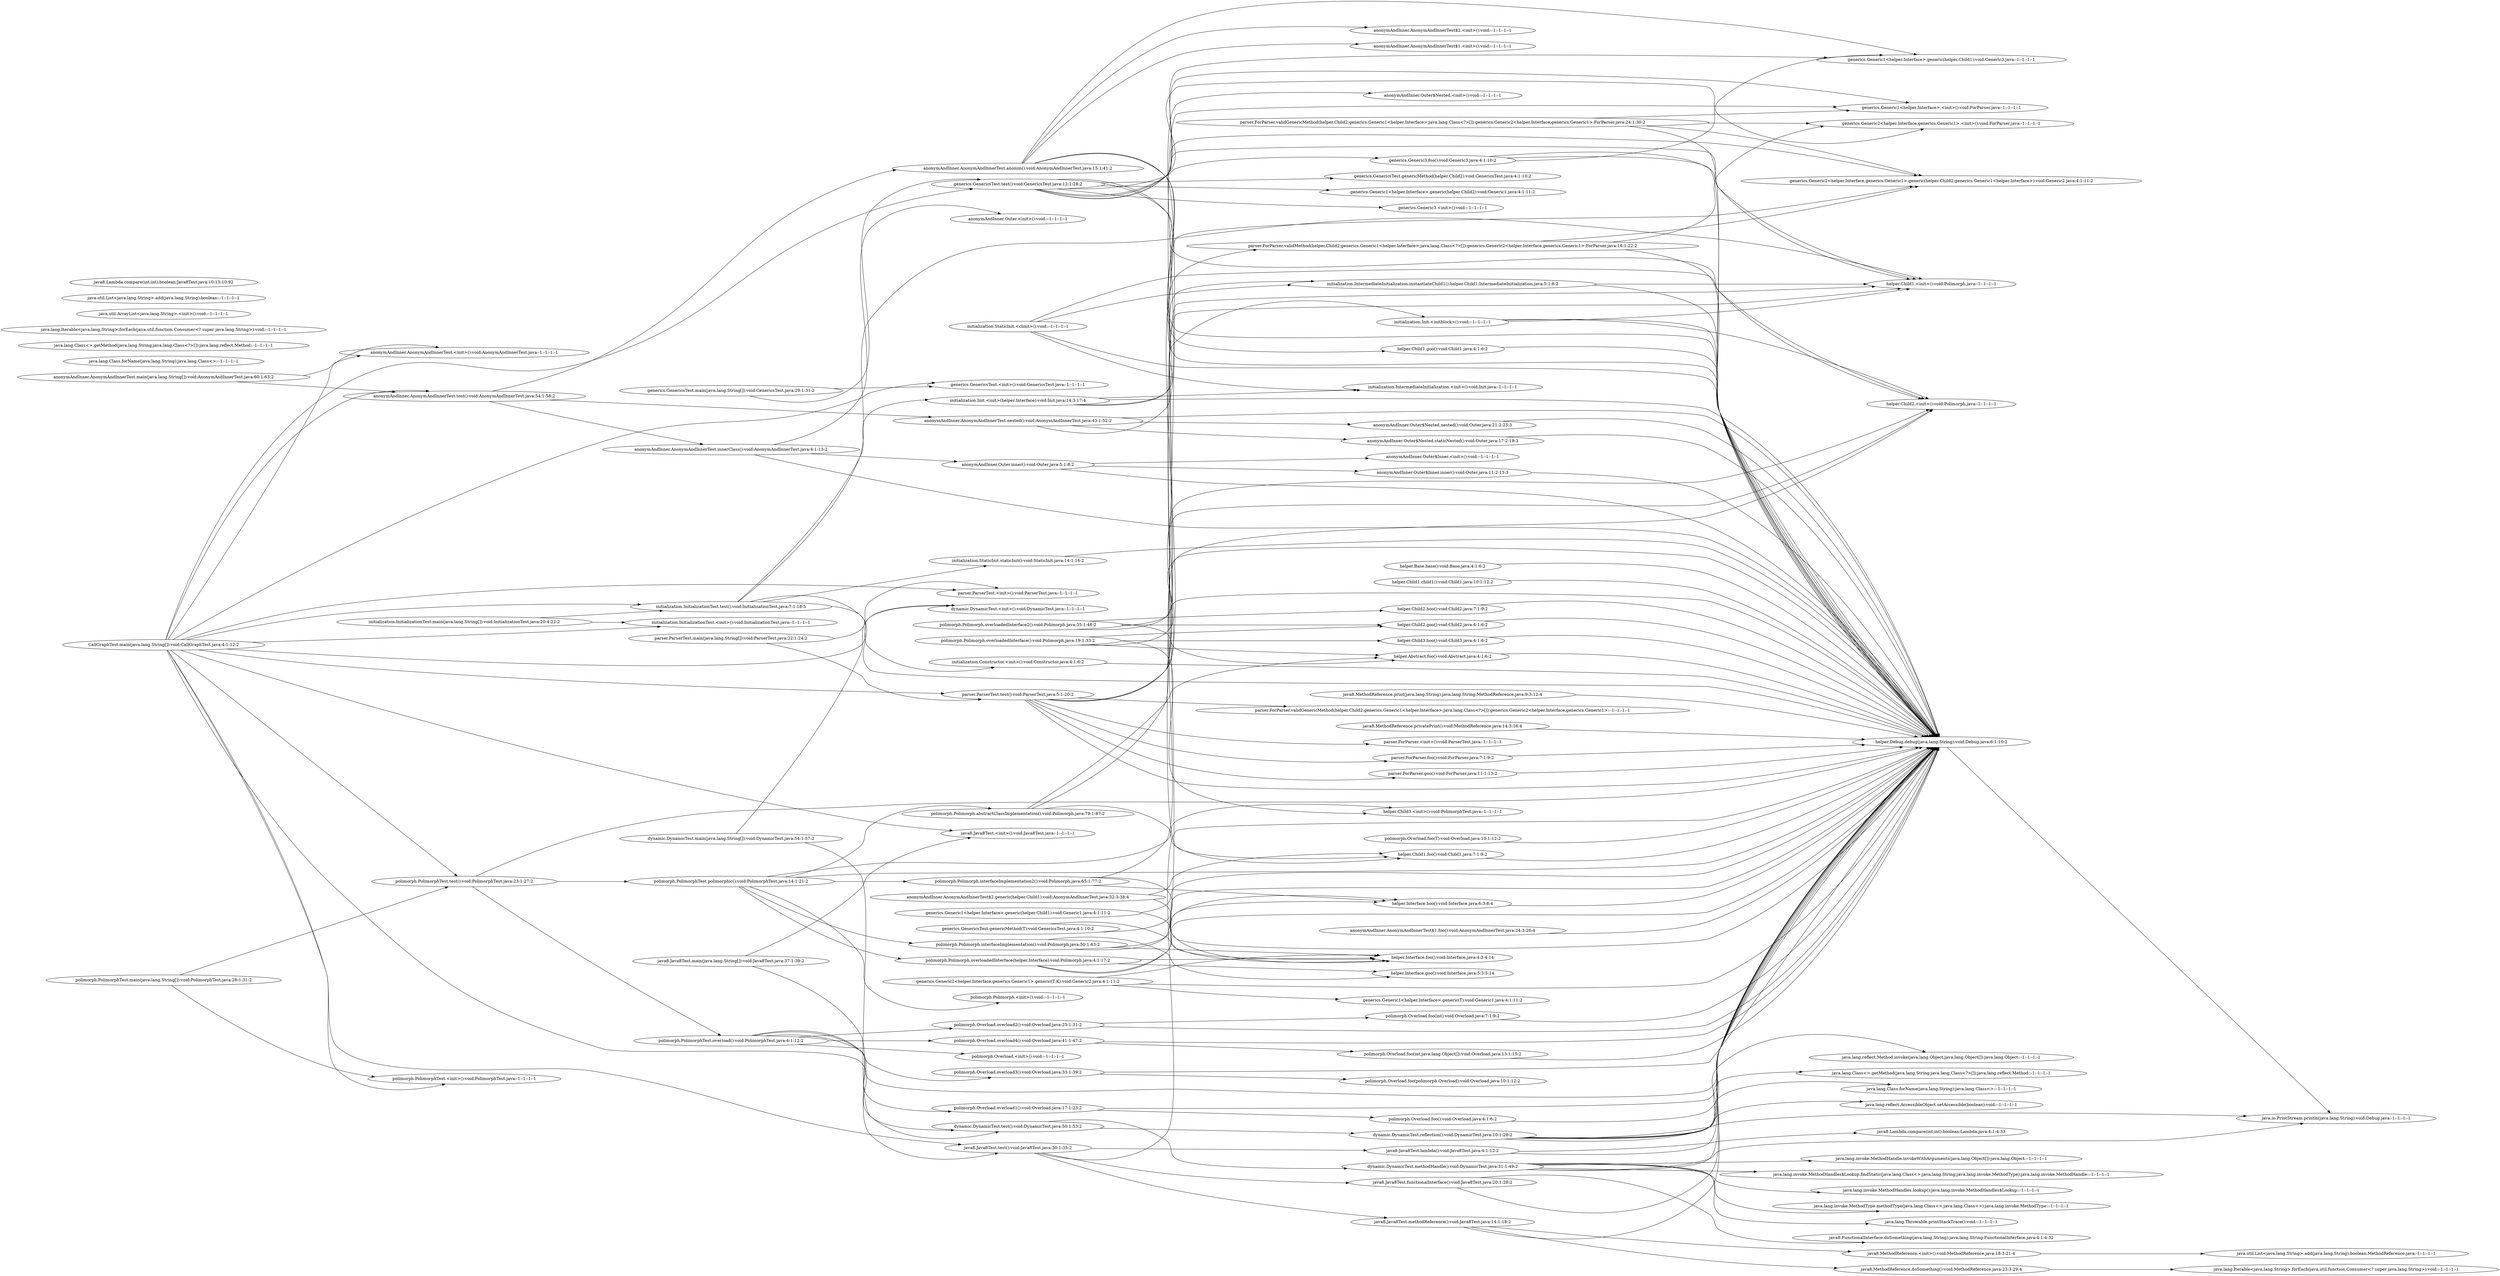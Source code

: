 digraph graphname {
rankdir="LR";
0 [label="CallGraphTest.main(java.lang.String[]):void:CallGraphTest.java:4:1:12:2"]
28 [label="anonymAndInner.AnonymAndInnerTest$2.<init>():void::-1:-1:-1:-1"]
29 [label="anonymAndInner.AnonymAndInnerTest$2.generic(helper.Child1):void:AnonymAndInnerTest.java:32:3:38:4"]
24 [label="anonymAndInner.AnonymAndInnerTest$1.<init>():void::-1:-1:-1:-1"]
25 [label="anonymAndInner.AnonymAndInnerTest$1.foo():void:AnonymAndInnerTest.java:24:3:26:4"]
4 [label="anonymAndInner.AnonymAndInnerTest.<init>():void:AnonymAndInnerTest.java:-1:-1:-1:-1"]
23 [label="anonymAndInner.AnonymAndInnerTest.anonim():void:AnonymAndInnerTest.java:15:1:41:2"]
21 [label="anonymAndInner.AnonymAndInnerTest.innerClass():void:AnonymAndInnerTest.java:4:1:13:2"]
34 [label="anonymAndInner.AnonymAndInnerTest.main(java.lang.String[]):void:AnonymAndInnerTest.java:60:1:63:2"]
32 [label="anonymAndInner.AnonymAndInnerTest.nested():void:AnonymAndInnerTest.java:43:1:52:2"]
3 [label="anonymAndInner.AnonymAndInnerTest.test():void:AnonymAndInnerTest.java:54:1:58:2"]
18 [label="anonymAndInner.Outer$Inner.<init>():void::-1:-1:-1:-1"]
17 [label="anonymAndInner.Outer$Inner.inner():void:Outer.java:11:2:13:3"]
33 [label="anonymAndInner.Outer$Nested.<init>():void::-1:-1:-1:-1"]
20 [label="anonymAndInner.Outer$Nested.nested():void:Outer.java:21:2:23:3"]
19 [label="anonymAndInner.Outer$Nested.staticNested():void:Outer.java:17:2:19:3"]
22 [label="anonymAndInner.Outer.<init>():void::-1:-1:-1:-1"]
15 [label="anonymAndInner.Outer.inner():void:Outer.java:5:1:8:2"]
37 [label="java.lang.Class<>.getMethod(java.lang.String;java.lang.Class<?>[]):java.lang.reflect.Method::-1:-1:-1:-1"]
14 [label="dynamic.DynamicTest.<init>():void:DynamicTest.java:-1:-1:-1:-1"]
49 [label="dynamic.DynamicTest.main(java.lang.String[]):void:DynamicTest.java:54:1:57:2"]
43 [label="dynamic.DynamicTest.methodHandle():void:DynamicTest.java:31:1:49:2"]
35 [label="dynamic.DynamicTest.reflection():void:DynamicTest.java:10:1:28:2"]
13 [label="dynamic.DynamicTest.test():void:DynamicTest.java:50:1:53:2"]
54 [label="generics.Generic1<helper.Interface>.<init>():void:ForParser.java:-1:-1:-1:-1"]
30 [label="generics.Generic1<helper.Interface>.generic(helper.Child1):void:Generic1.java:4:1:11:2"]
52 [label="generics.Generic1<helper.Interface>.generic(T):void:Generic1.java:4:1:11:2"]
31 [label="generics.Generic1<helper.Interface>.generic(helper.Child1):void:Generic3.java:-1:-1:-1:-1"]
56 [label="generics.Generic1<helper.Interface>.generic(helper.Child2):void:Generic1.java:4:1:11:2"]
58 [label="generics.Generic2<helper.Interface,generics.Generic1>.<init>():void:ForParser.java:-1:-1:-1:-1"]
51 [label="generics.Generic2<helper.Interface,generics.Generic1>.generic(T;K):void:Generic2.java:4:1:11:2"]
59 [label="generics.Generic2<helper.Interface,generics.Generic1>.generic(helper.Child2;generics.Generic1<helper.Interface>):void:Generic2.java:4:1:11:2"]
61 [label="generics.Generic3.<init>():void::-1:-1:-1:-1"]
60 [label="generics.Generic3.foo():void:Generic3.java:4:1:10:2"]
10 [label="generics.GenericsTest.<init>():void:GenericsTest.java:-1:-1:-1:-1"]
53 [label="generics.GenericsTest.genericMethod(T):void:GenericsTest.java:4:1:10:2"]
62 [label="generics.GenericsTest.genericMethod(helper.Child2):void:GenericsTest.java:4:1:10:2"]
63 [label="generics.GenericsTest.main(java.lang.String[]):void:GenericsTest.java:29:1:31:2"]
9 [label="generics.GenericsTest.test():void:GenericsTest.java:12:1:28:2"]
67 [label="helper.Abstract.foo():void:Abstract.java:4:1:6:2"]
64 [label="helper.Base.base():void:Base.java:4:1:6:2"]
55 [label="helper.Child1.<init>():void:Polimorph.java:-1:-1:-1:-1"]
68 [label="helper.Child1.child1():void:Child1.java:10:1:12:2"]
26 [label="helper.Child1.foo():void:Child1.java:7:1:9:2"]
27 [label="helper.Child1.goo():void:Child1.java:4:1:6:2"]
57 [label="helper.Child2.<init>():void:Polimorph.java:-1:-1:-1:-1"]
69 [label="helper.Child2.goo():void:Child2.java:4:1:6:2"]
70 [label="helper.Child2.hoo():void:Child2.java:7:1:9:2"]
105 [label="helper.Child3.<init>():void:PolimorphTest.java:-1:-1:-1:-1"]
71 [label="helper.Child3.hoo():void:Child3.java:4:1:6:2"]
16 [label="helper.Debug.debug(java.lang.String):void:Debug.java:6:1:10:2"]
50 [label="helper.Interface.foo():void:Interface.java:4:3:4:14"]
65 [label="helper.Interface.goo():void:Interface.java:5:3:5:14"]
66 [label="helper.Interface.hoo():void:Interface.java:6:3:8:4"]
78 [label="initialization.Constructor.<init>():void:Constructor.java:4:1:6:2"]
77 [label="initialization.Init.<init>(helper.Interface):void:Init.java:14:3:17:4"]
76 [label="initialization.Init.<initblock>():void::-1:-1:-1:-1"]
6 [label="initialization.InitializationTest.<init>():void:InitializationTest.java:-1:-1:-1:-1"]
79 [label="initialization.InitializationTest.main(java.lang.String[]):void:InitializationTest.java:20:4:22:2"]
5 [label="initialization.InitializationTest.test():void:InitializationTest.java:7:1:18:5"]
74 [label="initialization.IntermediateInitialization.<init>():void:Init.java:-1:-1:-1:-1"]
73 [label="initialization.IntermediateInitialization.instantiateChild1():helper.Child1:IntermediateInitialization.java:5:1:8:2"]
72 [label="initialization.StaticInit.<clinit>():void::-1:-1:-1:-1"]
75 [label="initialization.StaticInit.staticInit():void:StaticInit.java:14:1:16:2"]
42 [label="java.io.PrintStream.println(java.lang.String):void:Debug.java:-1:-1:-1:-1"]
38 [label="java.lang.Class.forName(java.lang.String):java.lang.Class<>::-1:-1:-1:-1"]
36 [label="java.lang.Class<>.getMethod(java.lang.String;java.lang.Class<?>[]):java.lang.reflect.Method::-1:-1:-1:-1"]
39 [label="java.lang.Class.forName(java.lang.String):java.lang.Class<>::-1:-1:-1:-1"]
94 [label="java.lang.Iterable<java.lang.String>.forEach(java.util.function.Consumer<? super java.lang.String>):void::-1:-1:-1:-1"]
95 [label="java.lang.Iterable<java.lang.String>.forEach(java.util.function.Consumer<? super java.lang.String>):void::-1:-1:-1:-1"]
48 [label="java.lang.Throwable.printStackTrace():void::-1:-1:-1:-1"]
47 [label="java.lang.invoke.MethodHandle.invokeWithArguments(java.lang.Object[]):java.lang.Object::-1:-1:-1:-1"]
46 [label="java.lang.invoke.MethodHandles$Lookup.findStatic(java.lang.Class<>;java.lang.String;java.lang.invoke.MethodType):java.lang.invoke.MethodHandle::-1:-1:-1:-1"]
45 [label="java.lang.invoke.MethodHandles.lookup():java.lang.invoke.MethodHandles$Lookup::-1:-1:-1:-1"]
44 [label="java.lang.invoke.MethodType.methodType(java.lang.Class<>;java.lang.Class<>):java.lang.invoke.MethodType::-1:-1:-1:-1"]
40 [label="java.lang.reflect.AccessibleObject.setAccessible(boolean):void::-1:-1:-1:-1"]
41 [label="java.lang.reflect.Method.invoke(java.lang.Object;java.lang.Object[]):java.lang.Object::-1:-1:-1:-1"]
89 [label="java.util.ArrayList<java.lang.String>.<init>():void::-1:-1:-1:-1"]
92 [label="java.util.List<java.lang.String>.add(java.lang.String):boolean::-1:-1:-1:-1"]
93 [label="java.util.List<java.lang.String>.add(java.lang.String):boolean:MethodReference.java:-1:-1:-1:-1"]
80 [label="java8.FunctionalInterface.doSomething(java.lang.String):java.lang.String:FunctionalInterface.java:4:1:4:32"]
8 [label="java8.Java8Test.<init>():void:Java8Test.java:-1:-1:-1:-1"]
87 [label="java8.Java8Test.functionalInterface():void:Java8Test.java:20:1:28:2"]
83 [label="java8.Lambda.compare(int;int):boolean:Java8Test.java:10:13:10:92"]
82 [label="java8.Java8Test.lambda():void:Java8Test.java:4:1:12:2"]
88 [label="java8.Java8Test.main(java.lang.String[]):void:Java8Test.java:37:1:39:2"]
84 [label="java8.Java8Test.methodReference():void:Java8Test.java:14:1:18:2"]
7 [label="java8.Java8Test.test():void:Java8Test.java:30:1:35:2"]
81 [label="java8.Lambda.compare(int;int):boolean:Lambda.java:4:1:4:33"]
85 [label="java8.MethodReference.<init>():void:MethodReference.java:18:3:21:4"]
86 [label="java8.MethodReference.doSomething():void:MethodReference.java:23:3:29:4"]
90 [label="java8.MethodReference.print(java.lang.String):java.lang.String:MethodReference.java:9:3:12:4"]
91 [label="java8.MethodReference.privatePrint():void:MethodReference.java:14:3:16:4"]
96 [label="parser.ForParser.<init>():void:ParserTest.java:-1:-1:-1:-1"]
97 [label="parser.ForParser.foo():void:ForParser.java:7:1:9:2"]
98 [label="parser.ForParser.goo():void:ForParser.java:11:1:13:2"]
100 [label="parser.ForParser.validGenericMethod(helper.Child2;generics.Generic1<helper.Interface>;java.lang.Class<?>[]):generics.Generic2<helper.Interface,generics.Generic1>:ForParser.java:24:1:30:2"]
101 [label="parser.ForParser.validGenericMethod(helper.Child2;generics.Generic1<helper.Interface>;java.lang.Class<?>[]):generics.Generic2<helper.Interface,generics.Generic1>::-1:-1:-1:-1"]
99 [label="parser.ForParser.validMethod(helper.Child2;generics.Generic1<helper.Interface>;java.lang.Class<?>[]):generics.Generic2<helper.Interface,generics.Generic1>:ForParser.java:16:1:22:2"]
2 [label="parser.ParserTest.<init>():void:ParserTest.java:-1:-1:-1:-1"]
102 [label="parser.ParserTest.main(java.lang.String[]):void:ParserTest.java:22:1:24:2"]
1 [label="parser.ParserTest.test():void:ParserTest.java:5:1:20:2"]
120 [label="polimorph.Overload.<init>():void::-1:-1:-1:-1"]
110 [label="polimorph.Overload.foo():void:Overload.java:4:1:6:2"]
111 [label="polimorph.Overload.foo(int):void:Overload.java:7:1:9:2"]
113 [label="polimorph.Overload.foo(int;java.lang.Object[]):void:Overload.java:13:1:15:2"]
112 [label="polimorph.Overload.foo(T):void:Overload.java:10:1:12:2"]
117 [label="polimorph.Overload.foo(polimorph.Overload):void:Overload.java:10:1:12:2"]
114 [label="polimorph.Overload.overload1():void:Overload.java:17:1:23:2"]
115 [label="polimorph.Overload.overload2():void:Overload.java:25:1:31:2"]
116 [label="polimorph.Overload.overload3():void:Overload.java:33:1:39:2"]
118 [label="polimorph.Overload.overload4():void:Overload.java:41:1:47:2"]
122 [label="polimorph.Polimorph.<init>():void::-1:-1:-1:-1"]
109 [label="polimorph.Polimorph.abstractClassImplementation():void:Polimorph.java:79:1:87:2"]
107 [label="polimorph.Polimorph.interfaceImplementation():void:Polimorph.java:50:1:63:2"]
108 [label="polimorph.Polimorph.interfaceImplementation2():void:Polimorph.java:65:1:77:2"]
104 [label="polimorph.Polimorph.overloadedInterface():void:Polimorph.java:19:1:33:2"]
103 [label="polimorph.Polimorph.overloadedInterface(helper.Interface):void:Polimorph.java:4:1:17:2"]
106 [label="polimorph.Polimorph.overloadedInterface2():void:Polimorph.java:35:1:48:2"]
12 [label="polimorph.PolimorphTest.<init>():void:PolimorphTest.java:-1:-1:-1:-1"]
123 [label="polimorph.PolimorphTest.main(java.lang.String[]):void:PolimorphTest.java:28:1:31:2"]
119 [label="polimorph.PolimorphTest.overload():void:PolimorphTest.java:4:1:12:2"]
121 [label="polimorph.PolimorphTest.polimorphic():void:PolimorphTest.java:14:1:21:2"]
11 [label="polimorph.PolimorphTest.test():void:PolimorphTest.java:23:1:27:2"]
0 -> 1
0 -> 2
0 -> 3
0 -> 4
0 -> 5
0 -> 6
0 -> 7
0 -> 8
0 -> 9
0 -> 10
0 -> 11
0 -> 12
0 -> 13
0 -> 14
1 -> 16
1 -> 54
1 -> 57
1 -> 59
1 -> 96
1 -> 97
1 -> 98
1 -> 99
1 -> 101
3 -> 21
3 -> 23
3 -> 32
5 -> 16
5 -> 55
5 -> 75
5 -> 77
5 -> 78
7 -> 16
7 -> 82
7 -> 84
7 -> 87
9 -> 16
9 -> 31
9 -> 54
9 -> 55
9 -> 56
9 -> 57
9 -> 58
9 -> 59
9 -> 60
9 -> 61
9 -> 62
11 -> 16
11 -> 119
11 -> 121
13 -> 35
13 -> 43
15 -> 16
15 -> 17
15 -> 18
16 -> 42
17 -> 16
19 -> 16
20 -> 16
21 -> 15
21 -> 16
21 -> 22
23 -> 16
23 -> 24
23 -> 26
23 -> 27
23 -> 28
23 -> 31
25 -> 16
26 -> 16
27 -> 16
29 -> 16
29 -> 26
30 -> 16
30 -> 50
32 -> 16
32 -> 19
32 -> 20
32 -> 33
34 -> 3
34 -> 4
35 -> 16
35 -> 37
35 -> 39
35 -> 40
35 -> 41
35 -> 42
43 -> 16
43 -> 42
43 -> 44
43 -> 45
43 -> 46
43 -> 47
43 -> 48
49 -> 13
49 -> 14
51 -> 16
51 -> 50
51 -> 52
53 -> 16
53 -> 50
60 -> 16
60 -> 31
60 -> 55
63 -> 9
63 -> 10
64 -> 16
66 -> 16
67 -> 16
68 -> 16
69 -> 16
70 -> 16
71 -> 16
72 -> 16
72 -> 57
72 -> 73
72 -> 74
73 -> 16
73 -> 55
75 -> 16
76 -> 16
76 -> 55
76 -> 57
77 -> 16
77 -> 73
77 -> 74
77 -> 76
78 -> 16
79 -> 5
79 -> 6
82 -> 16
82 -> 81
84 -> 16
84 -> 85
84 -> 86
85 -> 93
86 -> 95
87 -> 16
87 -> 80
88 -> 7
88 -> 8
90 -> 16
91 -> 16
97 -> 16
98 -> 16
99 -> 16
99 -> 58
99 -> 59
100 -> 16
100 -> 54
100 -> 58
100 -> 59
102 -> 1
102 -> 2
103 -> 16
103 -> 50
103 -> 65
103 -> 66
104 -> 16
104 -> 67
104 -> 69
104 -> 71
104 -> 105
106 -> 16
106 -> 57
106 -> 67
106 -> 69
106 -> 70
107 -> 50
107 -> 55
107 -> 65
107 -> 66
108 -> 50
108 -> 57
108 -> 66
109 -> 26
109 -> 55
109 -> 67
110 -> 16
111 -> 16
112 -> 16
113 -> 16
114 -> 16
114 -> 110
115 -> 16
115 -> 111
116 -> 16
116 -> 117
118 -> 16
118 -> 113
119 -> 16
119 -> 114
119 -> 115
119 -> 116
119 -> 118
119 -> 120
121 -> 16
121 -> 103
121 -> 105
121 -> 107
121 -> 108
121 -> 109
121 -> 122
123 -> 11
123 -> 12
}

